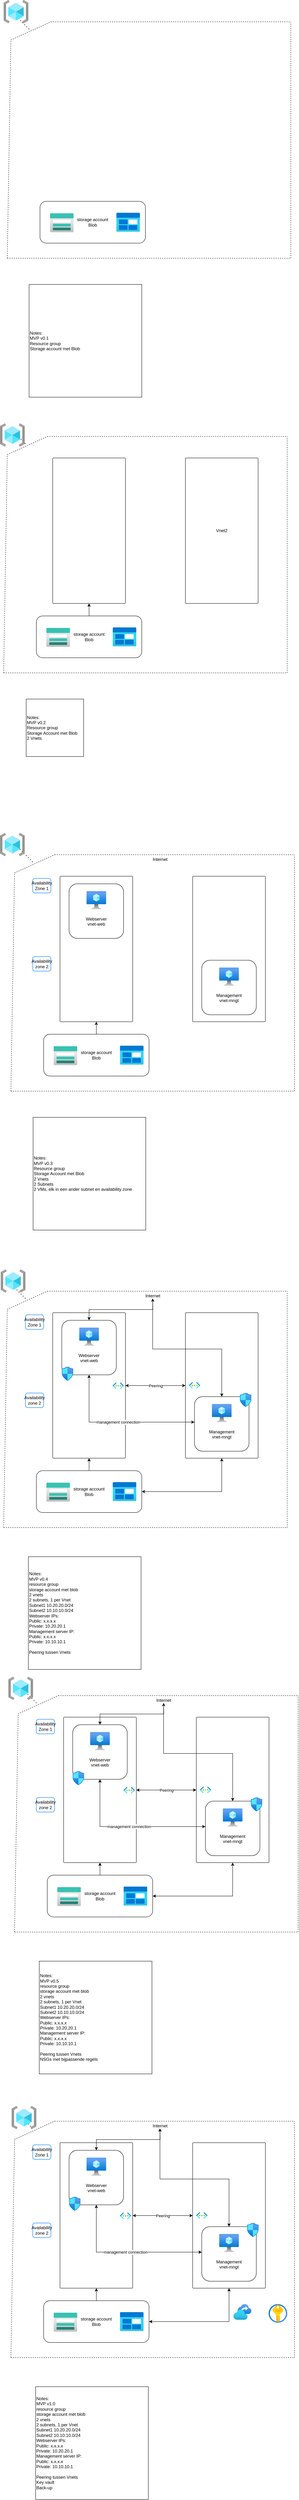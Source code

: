 <mxfile version="21.6.9" type="device">
  <diagram name="Pagina-1" id="UoyJ0l-6ss4mj00balDl">
    <mxGraphModel dx="1562" dy="822" grid="1" gridSize="10" guides="1" tooltips="1" connect="1" arrows="1" fold="1" page="1" pageScale="1" pageWidth="827" pageHeight="1169" math="0" shadow="0">
      <root>
        <mxCell id="0" />
        <mxCell id="1" parent="0" />
        <mxCell id="KK85A-Czj-PDCO1rTAJK-1" value="" style="endArrow=none;dashed=1;html=1;rounded=0;" parent="1" edge="1">
          <mxGeometry width="50" height="50" relative="1" as="geometry">
            <mxPoint x="20" y="710" as="sourcePoint" />
            <mxPoint x="140" y="60" as="targetPoint" />
            <Array as="points">
              <mxPoint x="30" y="110" />
            </Array>
          </mxGeometry>
        </mxCell>
        <mxCell id="KK85A-Czj-PDCO1rTAJK-2" value="" style="endArrow=none;dashed=1;html=1;rounded=0;" parent="1" edge="1">
          <mxGeometry width="50" height="50" relative="1" as="geometry">
            <mxPoint x="20" y="710" as="sourcePoint" />
            <mxPoint x="800" y="60" as="targetPoint" />
            <Array as="points">
              <mxPoint x="800" y="710" />
            </Array>
          </mxGeometry>
        </mxCell>
        <mxCell id="KK85A-Czj-PDCO1rTAJK-3" value="" style="endArrow=none;dashed=1;html=1;rounded=0;" parent="1" edge="1">
          <mxGeometry width="50" height="50" relative="1" as="geometry">
            <mxPoint x="140" y="60" as="sourcePoint" />
            <mxPoint x="800" y="60" as="targetPoint" />
            <Array as="points">
              <mxPoint x="380" y="60" />
            </Array>
          </mxGeometry>
        </mxCell>
        <mxCell id="KK85A-Czj-PDCO1rTAJK-8" value="storage account&lt;br&gt;Blob" style="rounded=1;whiteSpace=wrap;html=1;" parent="1" vertex="1">
          <mxGeometry x="110" y="553.5" width="290" height="115" as="geometry" />
        </mxCell>
        <mxCell id="KK85A-Czj-PDCO1rTAJK-15" value="Notes:&amp;nbsp;&lt;br&gt;MVP v0.1&lt;br&gt;Resource group&lt;br&gt;Storage account met Blob" style="whiteSpace=wrap;html=1;aspect=fixed;align=left;" parent="1" vertex="1">
          <mxGeometry x="80" y="782" width="310" height="310" as="geometry" />
        </mxCell>
        <mxCell id="KK85A-Czj-PDCO1rTAJK-21" value="" style="endArrow=none;dashed=1;html=1;dashPattern=1 3;strokeWidth=2;rounded=0;" parent="1" edge="1">
          <mxGeometry width="50" height="50" relative="1" as="geometry">
            <mxPoint x="80" y="80" as="sourcePoint" />
            <mxPoint x="40" y="40" as="targetPoint" />
          </mxGeometry>
        </mxCell>
        <mxCell id="KK85A-Czj-PDCO1rTAJK-26" value="" style="image;aspect=fixed;html=1;points=[];align=center;fontSize=12;image=img/lib/azure2/storage/Storage_Accounts.svg;" parent="1" vertex="1">
          <mxGeometry x="137.5" y="586.5" width="65" height="52" as="geometry" />
        </mxCell>
        <mxCell id="KK85A-Czj-PDCO1rTAJK-27" value="" style="image;aspect=fixed;html=1;points=[];align=center;fontSize=12;image=img/lib/azure2/general/Blob_Block.svg;" parent="1" vertex="1">
          <mxGeometry x="320" y="585" width="65" height="52" as="geometry" />
        </mxCell>
        <mxCell id="3m5Gk--VPzneLx9NHe0J-91" value="" style="endArrow=none;dashed=1;html=1;rounded=0;" parent="1" edge="1">
          <mxGeometry width="50" height="50" relative="1" as="geometry">
            <mxPoint x="10" y="1850" as="sourcePoint" />
            <mxPoint x="130" y="1200" as="targetPoint" />
            <Array as="points">
              <mxPoint x="20" y="1250" />
            </Array>
          </mxGeometry>
        </mxCell>
        <mxCell id="3m5Gk--VPzneLx9NHe0J-92" value="" style="endArrow=none;dashed=1;html=1;rounded=0;" parent="1" edge="1">
          <mxGeometry width="50" height="50" relative="1" as="geometry">
            <mxPoint x="10" y="1850" as="sourcePoint" />
            <mxPoint x="790" y="1200" as="targetPoint" />
            <Array as="points">
              <mxPoint x="790" y="1850" />
            </Array>
          </mxGeometry>
        </mxCell>
        <mxCell id="3m5Gk--VPzneLx9NHe0J-93" value="" style="endArrow=none;dashed=1;html=1;rounded=0;" parent="1" edge="1">
          <mxGeometry width="50" height="50" relative="1" as="geometry">
            <mxPoint x="130" y="1200" as="sourcePoint" />
            <mxPoint x="790" y="1200" as="targetPoint" />
            <Array as="points">
              <mxPoint x="370" y="1200" />
            </Array>
          </mxGeometry>
        </mxCell>
        <mxCell id="3m5Gk--VPzneLx9NHe0J-94" value="Vnet1" style="rounded=1;whiteSpace=wrap;html=1;fillColor=#FFFFFF;strokeColor=#000000;gradientColor=none;arcSize=1;fontColor=#FFFFFF;" parent="1" vertex="1">
          <mxGeometry x="145" y="1259.11" width="200" height="400" as="geometry" />
        </mxCell>
        <mxCell id="3m5Gk--VPzneLx9NHe0J-96" value="&lt;font color=&quot;#000000&quot;&gt;Vnet2&lt;/font&gt;" style="rounded=1;whiteSpace=wrap;html=1;fillColor=#FFFFFF;arcSize=1;fontColor=#FFFFFF;" parent="1" vertex="1">
          <mxGeometry x="510" y="1259.11" width="200" height="400" as="geometry" />
        </mxCell>
        <mxCell id="3m5Gk--VPzneLx9NHe0J-97" value="" style="edgeStyle=orthogonalEdgeStyle;rounded=0;orthogonalLoop=1;jettySize=auto;html=1;" parent="1" source="3m5Gk--VPzneLx9NHe0J-99" target="3m5Gk--VPzneLx9NHe0J-94" edge="1">
          <mxGeometry relative="1" as="geometry" />
        </mxCell>
        <mxCell id="3m5Gk--VPzneLx9NHe0J-99" value="storage account&lt;br&gt;Blob" style="rounded=1;whiteSpace=wrap;html=1;" parent="1" vertex="1">
          <mxGeometry x="100" y="1693.5" width="290" height="115" as="geometry" />
        </mxCell>
        <mxCell id="3m5Gk--VPzneLx9NHe0J-105" value="Notes:&lt;br&gt;MVP v0.2&lt;br&gt;Resource group&lt;br&gt;Storage Account met Blob&lt;br&gt;2 Vnets" style="whiteSpace=wrap;html=1;aspect=fixed;align=left;" parent="1" vertex="1">
          <mxGeometry x="72" y="1922" width="158" height="158" as="geometry" />
        </mxCell>
        <mxCell id="3m5Gk--VPzneLx9NHe0J-110" value="" style="endArrow=none;dashed=1;html=1;dashPattern=1 3;strokeWidth=2;rounded=0;" parent="1" edge="1">
          <mxGeometry width="50" height="50" relative="1" as="geometry">
            <mxPoint x="70" y="1220" as="sourcePoint" />
            <mxPoint x="30" y="1180" as="targetPoint" />
          </mxGeometry>
        </mxCell>
        <mxCell id="3m5Gk--VPzneLx9NHe0J-114" value="" style="image;aspect=fixed;html=1;points=[];align=center;fontSize=12;image=img/lib/azure2/storage/Storage_Accounts.svg;" parent="1" vertex="1">
          <mxGeometry x="127.5" y="1726.5" width="65" height="52" as="geometry" />
        </mxCell>
        <mxCell id="3m5Gk--VPzneLx9NHe0J-115" value="" style="image;aspect=fixed;html=1;points=[];align=center;fontSize=12;image=img/lib/azure2/general/Blob_Block.svg;" parent="1" vertex="1">
          <mxGeometry x="310" y="1725" width="65" height="52" as="geometry" />
        </mxCell>
        <mxCell id="3m5Gk--VPzneLx9NHe0J-121" value="" style="endArrow=none;dashed=1;html=1;rounded=0;" parent="1" edge="1">
          <mxGeometry width="50" height="50" relative="1" as="geometry">
            <mxPoint x="30" y="3000" as="sourcePoint" />
            <mxPoint x="150" y="2350" as="targetPoint" />
            <Array as="points">
              <mxPoint x="40" y="2400" />
            </Array>
          </mxGeometry>
        </mxCell>
        <mxCell id="3m5Gk--VPzneLx9NHe0J-122" value="" style="endArrow=none;dashed=1;html=1;rounded=0;" parent="1" edge="1">
          <mxGeometry width="50" height="50" relative="1" as="geometry">
            <mxPoint x="30" y="3000" as="sourcePoint" />
            <mxPoint x="810" y="2350" as="targetPoint" />
            <Array as="points">
              <mxPoint x="810" y="3000" />
            </Array>
          </mxGeometry>
        </mxCell>
        <mxCell id="3m5Gk--VPzneLx9NHe0J-123" value="" style="endArrow=none;dashed=1;html=1;rounded=0;" parent="1" edge="1">
          <mxGeometry width="50" height="50" relative="1" as="geometry">
            <mxPoint x="150" y="2350" as="sourcePoint" />
            <mxPoint x="810" y="2350" as="targetPoint" />
            <Array as="points">
              <mxPoint x="390" y="2350" />
            </Array>
          </mxGeometry>
        </mxCell>
        <mxCell id="3m5Gk--VPzneLx9NHe0J-124" value="Vnet1" style="rounded=1;whiteSpace=wrap;html=1;fillColor=#FFFFFF;strokeColor=#000000;gradientColor=none;arcSize=1;fontColor=#FFFFFF;" parent="1" vertex="1">
          <mxGeometry x="165" y="2409.11" width="200" height="400" as="geometry" />
        </mxCell>
        <mxCell id="3m5Gk--VPzneLx9NHe0J-126" value="Vnet2" style="rounded=1;whiteSpace=wrap;html=1;fillColor=#FFFFFF;arcSize=1;fontColor=#FFFFFF;" parent="1" vertex="1">
          <mxGeometry x="530" y="2409.11" width="200" height="400" as="geometry" />
        </mxCell>
        <mxCell id="3m5Gk--VPzneLx9NHe0J-127" value="" style="edgeStyle=orthogonalEdgeStyle;rounded=0;orthogonalLoop=1;jettySize=auto;html=1;" parent="1" source="3m5Gk--VPzneLx9NHe0J-129" target="3m5Gk--VPzneLx9NHe0J-124" edge="1">
          <mxGeometry relative="1" as="geometry" />
        </mxCell>
        <mxCell id="3m5Gk--VPzneLx9NHe0J-129" value="storage account&lt;br&gt;Blob" style="rounded=1;whiteSpace=wrap;html=1;" parent="1" vertex="1">
          <mxGeometry x="120" y="2843.5" width="290" height="115" as="geometry" />
        </mxCell>
        <mxCell id="3m5Gk--VPzneLx9NHe0J-132" value="&lt;br&gt;&lt;br&gt;&lt;br&gt;&lt;br&gt;Webserver&lt;br&gt;vnet-web" style="rounded=1;whiteSpace=wrap;html=1;" parent="1" vertex="1">
          <mxGeometry x="190" y="2430" width="150" height="150" as="geometry" />
        </mxCell>
        <mxCell id="3m5Gk--VPzneLx9NHe0J-134" value="&lt;br&gt;&lt;br&gt;&lt;br&gt;&lt;br&gt;Management&lt;br&gt;vnet-mngt" style="rounded=1;whiteSpace=wrap;html=1;" parent="1" vertex="1">
          <mxGeometry x="555" y="2640" width="150" height="150" as="geometry" />
        </mxCell>
        <mxCell id="3m5Gk--VPzneLx9NHe0J-135" value="Notes:&lt;br style=&quot;border-color: var(--border-color);&quot;&gt;MVP v0.3&lt;br style=&quot;border-color: var(--border-color);&quot;&gt;Resource group&lt;br style=&quot;border-color: var(--border-color);&quot;&gt;Storage Account met Blob&lt;br style=&quot;border-color: var(--border-color);&quot;&gt;2 Vnets&lt;br&gt;2 Subnets&lt;br&gt;2 VMs, elk in een ander subnet en availability zone" style="whiteSpace=wrap;html=1;aspect=fixed;align=left;" parent="1" vertex="1">
          <mxGeometry x="91" y="3072" width="310" height="310" as="geometry" />
        </mxCell>
        <mxCell id="3m5Gk--VPzneLx9NHe0J-136" value="" style="image;aspect=fixed;html=1;points=[];align=center;fontSize=12;image=img/lib/azure2/compute/Virtual_Machine.svg;" parent="1" vertex="1">
          <mxGeometry x="603.05" y="2660" width="53.91" height="50" as="geometry" />
        </mxCell>
        <mxCell id="3m5Gk--VPzneLx9NHe0J-137" value="Availability Zone 1" style="rounded=1;whiteSpace=wrap;html=1;fillColor=none;strokeColor=#66B2FF;strokeWidth=2;collapsible=1;" parent="1" vertex="1" collapsed="1">
          <mxGeometry x="90" y="2415" width="50" height="40" as="geometry">
            <mxRectangle x="80" y="125" width="700" height="180" as="alternateBounds" />
          </mxGeometry>
        </mxCell>
        <mxCell id="3m5Gk--VPzneLx9NHe0J-138" value="Availability zone 2" style="rounded=1;whiteSpace=wrap;html=1;fillColor=none;strokeColor=#66B2FF;strokeWidth=2;backgroundOutline=0;collapsible=1;" parent="1" vertex="1" collapsed="1">
          <mxGeometry x="90" y="2630" width="50" height="40" as="geometry">
            <mxRectangle x="80" y="340" width="700" height="170" as="alternateBounds" />
          </mxGeometry>
        </mxCell>
        <mxCell id="3m5Gk--VPzneLx9NHe0J-139" value="" style="image;aspect=fixed;html=1;points=[];align=center;fontSize=12;image=img/lib/azure2/compute/Virtual_Machine.svg;" parent="1" vertex="1">
          <mxGeometry x="238.05" y="2450" width="53.91" height="50" as="geometry" />
        </mxCell>
        <mxCell id="3m5Gk--VPzneLx9NHe0J-140" value="" style="endArrow=none;dashed=1;html=1;dashPattern=1 3;strokeWidth=2;rounded=0;" parent="1" edge="1">
          <mxGeometry width="50" height="50" relative="1" as="geometry">
            <mxPoint x="90" y="2370" as="sourcePoint" />
            <mxPoint x="50" y="2330" as="targetPoint" />
          </mxGeometry>
        </mxCell>
        <mxCell id="3m5Gk--VPzneLx9NHe0J-144" value="" style="image;aspect=fixed;html=1;points=[];align=center;fontSize=12;image=img/lib/azure2/storage/Storage_Accounts.svg;" parent="1" vertex="1">
          <mxGeometry x="147.5" y="2876.5" width="65" height="52" as="geometry" />
        </mxCell>
        <mxCell id="3m5Gk--VPzneLx9NHe0J-145" value="" style="image;aspect=fixed;html=1;points=[];align=center;fontSize=12;image=img/lib/azure2/general/Blob_Block.svg;" parent="1" vertex="1">
          <mxGeometry x="330" y="2875" width="65" height="52" as="geometry" />
        </mxCell>
        <mxCell id="3m5Gk--VPzneLx9NHe0J-150" value="Internet" style="text;html=1;align=center;verticalAlign=middle;resizable=0;points=[];autosize=1;strokeColor=none;fillColor=none;" parent="1" vertex="1">
          <mxGeometry x="410" y="2348" width="60" height="30" as="geometry" />
        </mxCell>
        <mxCell id="3m5Gk--VPzneLx9NHe0J-151" value="" style="image;aspect=fixed;html=1;points=[];align=center;fontSize=12;image=img/lib/azure2/general/Resource_Groups.svg;" parent="1" vertex="1">
          <mxGeometry x="10" width="68" height="64" as="geometry" />
        </mxCell>
        <mxCell id="3m5Gk--VPzneLx9NHe0J-152" value="" style="image;aspect=fixed;html=1;points=[];align=center;fontSize=12;image=img/lib/azure2/general/Resource_Groups.svg;" parent="1" vertex="1">
          <mxGeometry y="1164" width="68" height="64" as="geometry" />
        </mxCell>
        <mxCell id="3m5Gk--VPzneLx9NHe0J-153" value="" style="image;aspect=fixed;html=1;points=[];align=center;fontSize=12;image=img/lib/azure2/general/Resource_Groups.svg;" parent="1" vertex="1">
          <mxGeometry y="2290" width="68" height="64" as="geometry" />
        </mxCell>
        <mxCell id="3m5Gk--VPzneLx9NHe0J-154" value="" style="endArrow=none;dashed=1;html=1;rounded=0;" parent="1" edge="1">
          <mxGeometry width="50" height="50" relative="1" as="geometry">
            <mxPoint x="10" y="4200" as="sourcePoint" />
            <mxPoint x="130" y="3550" as="targetPoint" />
            <Array as="points">
              <mxPoint x="20" y="3600" />
            </Array>
          </mxGeometry>
        </mxCell>
        <mxCell id="3m5Gk--VPzneLx9NHe0J-155" value="" style="endArrow=none;dashed=1;html=1;rounded=0;" parent="1" edge="1">
          <mxGeometry width="50" height="50" relative="1" as="geometry">
            <mxPoint x="10" y="4200" as="sourcePoint" />
            <mxPoint x="790" y="3550" as="targetPoint" />
            <Array as="points">
              <mxPoint x="790" y="4200" />
            </Array>
          </mxGeometry>
        </mxCell>
        <mxCell id="3m5Gk--VPzneLx9NHe0J-156" value="" style="endArrow=none;dashed=1;html=1;rounded=0;" parent="1" edge="1">
          <mxGeometry width="50" height="50" relative="1" as="geometry">
            <mxPoint x="130" y="3550" as="sourcePoint" />
            <mxPoint x="790" y="3550" as="targetPoint" />
            <Array as="points">
              <mxPoint x="370" y="3550" />
            </Array>
          </mxGeometry>
        </mxCell>
        <mxCell id="3m5Gk--VPzneLx9NHe0J-157" value="Vnet1" style="rounded=1;whiteSpace=wrap;html=1;fillColor=#FFFFFF;strokeColor=#000000;gradientColor=none;arcSize=1;fontColor=#FFFFFF;" parent="1" vertex="1">
          <mxGeometry x="145" y="3609.11" width="200" height="400" as="geometry" />
        </mxCell>
        <mxCell id="3m5Gk--VPzneLx9NHe0J-158" value="Peering" style="edgeStyle=orthogonalEdgeStyle;rounded=0;orthogonalLoop=1;jettySize=auto;html=1;exitX=0;exitY=0.5;exitDx=0;exitDy=0;entryX=1;entryY=0.5;entryDx=0;entryDy=0;endArrow=classic;endFill=1;startArrow=classic;startFill=1;strokeColor=#000000;" parent="1" edge="1">
          <mxGeometry relative="1" as="geometry">
            <mxPoint x="510" y="3809.51" as="sourcePoint" />
            <mxPoint x="345" y="3809.51" as="targetPoint" />
            <Array as="points">
              <mxPoint x="402.25" y="3809.51" />
              <mxPoint x="402.25" y="3809.51" />
            </Array>
          </mxGeometry>
        </mxCell>
        <mxCell id="3m5Gk--VPzneLx9NHe0J-159" value="Vnet2" style="rounded=1;whiteSpace=wrap;html=1;fillColor=#FFFFFF;arcSize=1;fontColor=#FFFFFF;" parent="1" vertex="1">
          <mxGeometry x="510" y="3609.11" width="200" height="400" as="geometry" />
        </mxCell>
        <mxCell id="3m5Gk--VPzneLx9NHe0J-160" value="" style="edgeStyle=orthogonalEdgeStyle;rounded=0;orthogonalLoop=1;jettySize=auto;html=1;" parent="1" source="3m5Gk--VPzneLx9NHe0J-162" target="3m5Gk--VPzneLx9NHe0J-157" edge="1">
          <mxGeometry relative="1" as="geometry" />
        </mxCell>
        <mxCell id="3m5Gk--VPzneLx9NHe0J-161" style="edgeStyle=orthogonalEdgeStyle;rounded=0;orthogonalLoop=1;jettySize=auto;html=1;entryX=0.5;entryY=1;entryDx=0;entryDy=0;startArrow=classic;startFill=1;" parent="1" source="3m5Gk--VPzneLx9NHe0J-162" target="3m5Gk--VPzneLx9NHe0J-159" edge="1">
          <mxGeometry relative="1" as="geometry" />
        </mxCell>
        <mxCell id="3m5Gk--VPzneLx9NHe0J-162" value="storage account&lt;br&gt;Blob" style="rounded=1;whiteSpace=wrap;html=1;" parent="1" vertex="1">
          <mxGeometry x="100" y="4043.5" width="290" height="115" as="geometry" />
        </mxCell>
        <mxCell id="3m5Gk--VPzneLx9NHe0J-163" value="management connection" style="edgeStyle=orthogonalEdgeStyle;rounded=0;orthogonalLoop=1;jettySize=auto;html=1;startArrow=classic;startFill=1;" parent="1" source="3m5Gk--VPzneLx9NHe0J-165" target="3m5Gk--VPzneLx9NHe0J-167" edge="1">
          <mxGeometry relative="1" as="geometry">
            <Array as="points">
              <mxPoint x="245" y="3910" />
            </Array>
          </mxGeometry>
        </mxCell>
        <mxCell id="3m5Gk--VPzneLx9NHe0J-164" value="" style="edgeStyle=orthogonalEdgeStyle;rounded=0;orthogonalLoop=1;jettySize=auto;html=1;exitX=0.5;exitY=0;exitDx=0;exitDy=0;startArrow=classic;startFill=1;" parent="1" source="3m5Gk--VPzneLx9NHe0J-165" edge="1">
          <mxGeometry relative="1" as="geometry">
            <mxPoint x="420" y="3570" as="targetPoint" />
          </mxGeometry>
        </mxCell>
        <mxCell id="3m5Gk--VPzneLx9NHe0J-165" value="&lt;br&gt;&lt;br&gt;&lt;br&gt;&lt;br&gt;Webserver&lt;br&gt;vnet-web" style="rounded=1;whiteSpace=wrap;html=1;" parent="1" vertex="1">
          <mxGeometry x="170" y="3630" width="150" height="150" as="geometry" />
        </mxCell>
        <mxCell id="3m5Gk--VPzneLx9NHe0J-166" style="edgeStyle=orthogonalEdgeStyle;rounded=0;orthogonalLoop=1;jettySize=auto;html=1;exitX=0.5;exitY=0;exitDx=0;exitDy=0;startArrow=classic;startFill=1;endArrow=none;endFill=0;" parent="1" source="3m5Gk--VPzneLx9NHe0J-167" target="3m5Gk--VPzneLx9NHe0J-183" edge="1">
          <mxGeometry relative="1" as="geometry" />
        </mxCell>
        <mxCell id="3m5Gk--VPzneLx9NHe0J-167" value="&lt;br&gt;&lt;br&gt;&lt;br&gt;&lt;br&gt;Management&lt;br&gt;vnet-mngt" style="rounded=1;whiteSpace=wrap;html=1;" parent="1" vertex="1">
          <mxGeometry x="535" y="3840" width="150" height="150" as="geometry" />
        </mxCell>
        <mxCell id="3m5Gk--VPzneLx9NHe0J-168" value="Notes:&lt;br&gt;MVP v0.4&lt;br&gt;resource group&lt;br&gt;storage account met blob&lt;br&gt;2 vnets&lt;br&gt;2 subnets, 1 per Vnet&lt;br&gt;Subnet1 10.20.20.0/24&amp;nbsp;&lt;br&gt;Subnet2 10.10.10.0/24&amp;nbsp;&lt;br&gt;Webserver IPs:&lt;br&gt;Public: x.x.x.x&amp;nbsp;&lt;br&gt;Private: 10.20.20.1&lt;br&gt;Management server IP:&lt;br&gt;Public: x.x.x.x&lt;br&gt;Private: 10.10.10.1&lt;br&gt;&lt;br&gt;Peering tussen Vnets" style="whiteSpace=wrap;html=1;aspect=fixed;align=left;" parent="1" vertex="1">
          <mxGeometry x="78" y="4280" width="310" height="310" as="geometry" />
        </mxCell>
        <mxCell id="3m5Gk--VPzneLx9NHe0J-169" value="" style="image;aspect=fixed;html=1;points=[];align=center;fontSize=12;image=img/lib/azure2/compute/Virtual_Machine.svg;" parent="1" vertex="1">
          <mxGeometry x="583.05" y="3860" width="53.91" height="50" as="geometry" />
        </mxCell>
        <mxCell id="3m5Gk--VPzneLx9NHe0J-170" value="Availability Zone 1" style="rounded=1;whiteSpace=wrap;html=1;fillColor=none;strokeColor=#66B2FF;strokeWidth=2;collapsible=1;" parent="1" vertex="1" collapsed="1">
          <mxGeometry x="70" y="3615" width="50" height="40" as="geometry">
            <mxRectangle x="80" y="125" width="700" height="180" as="alternateBounds" />
          </mxGeometry>
        </mxCell>
        <mxCell id="3m5Gk--VPzneLx9NHe0J-171" value="Availability zone 2" style="rounded=1;whiteSpace=wrap;html=1;fillColor=none;strokeColor=#66B2FF;strokeWidth=2;backgroundOutline=0;collapsible=1;" parent="1" vertex="1" collapsed="1">
          <mxGeometry x="70" y="3830" width="50" height="40" as="geometry">
            <mxRectangle x="80" y="340" width="700" height="170" as="alternateBounds" />
          </mxGeometry>
        </mxCell>
        <mxCell id="3m5Gk--VPzneLx9NHe0J-172" value="" style="image;aspect=fixed;html=1;points=[];align=center;fontSize=12;image=img/lib/azure2/compute/Virtual_Machine.svg;" parent="1" vertex="1">
          <mxGeometry x="218.05" y="3650" width="53.91" height="50" as="geometry" />
        </mxCell>
        <mxCell id="3m5Gk--VPzneLx9NHe0J-173" value="" style="endArrow=none;dashed=1;html=1;dashPattern=1 3;strokeWidth=2;rounded=0;" parent="1" edge="1">
          <mxGeometry width="50" height="50" relative="1" as="geometry">
            <mxPoint x="70" y="3570" as="sourcePoint" />
            <mxPoint x="30" y="3530" as="targetPoint" />
          </mxGeometry>
        </mxCell>
        <mxCell id="3m5Gk--VPzneLx9NHe0J-175" value="" style="image;aspect=fixed;html=1;points=[];align=center;fontSize=12;image=img/lib/azure2/networking/Virtual_Networks.svg;" parent="1" vertex="1">
          <mxGeometry x="310" y="3800.9" width="30.5" height="18.21" as="geometry" />
        </mxCell>
        <mxCell id="3m5Gk--VPzneLx9NHe0J-176" value="" style="image;aspect=fixed;html=1;points=[];align=center;fontSize=12;image=img/lib/azure2/networking/Virtual_Networks.svg;" parent="1" vertex="1">
          <mxGeometry x="520" y="3800.01" width="30.5" height="18.21" as="geometry" />
        </mxCell>
        <mxCell id="3m5Gk--VPzneLx9NHe0J-177" value="" style="image;aspect=fixed;html=1;points=[];align=center;fontSize=12;image=img/lib/azure2/storage/Storage_Accounts.svg;" parent="1" vertex="1">
          <mxGeometry x="127.5" y="4076.5" width="65" height="52" as="geometry" />
        </mxCell>
        <mxCell id="3m5Gk--VPzneLx9NHe0J-178" value="" style="image;aspect=fixed;html=1;points=[];align=center;fontSize=12;image=img/lib/azure2/general/Blob_Block.svg;" parent="1" vertex="1">
          <mxGeometry x="310" y="4075" width="65" height="52" as="geometry" />
        </mxCell>
        <mxCell id="3m5Gk--VPzneLx9NHe0J-180" value="" style="image;aspect=fixed;html=1;points=[];align=center;fontSize=12;image=img/lib/azure2/networking/Network_Security_Groups.svg;" parent="1" vertex="1">
          <mxGeometry x="170" y="3758" width="31.29" height="38" as="geometry" />
        </mxCell>
        <mxCell id="3m5Gk--VPzneLx9NHe0J-181" value="" style="image;aspect=fixed;html=1;points=[];align=center;fontSize=12;image=img/lib/azure2/networking/Network_Security_Groups.svg;" parent="1" vertex="1">
          <mxGeometry x="660" y="3830" width="31.29" height="38" as="geometry" />
        </mxCell>
        <mxCell id="3m5Gk--VPzneLx9NHe0J-183" value="Internet" style="text;html=1;align=center;verticalAlign=middle;resizable=0;points=[];autosize=1;strokeColor=none;fillColor=none;" parent="1" vertex="1">
          <mxGeometry x="390" y="3548" width="60" height="30" as="geometry" />
        </mxCell>
        <mxCell id="3m5Gk--VPzneLx9NHe0J-184" value="" style="image;aspect=fixed;html=1;points=[];align=center;fontSize=12;image=img/lib/azure2/general/Resource_Groups.svg;" parent="1" vertex="1">
          <mxGeometry x="2" y="3490" width="68" height="64" as="geometry" />
        </mxCell>
        <mxCell id="3m5Gk--VPzneLx9NHe0J-269" value="" style="endArrow=none;dashed=1;html=1;rounded=0;" parent="1" edge="1">
          <mxGeometry width="50" height="50" relative="1" as="geometry">
            <mxPoint x="40" y="5312" as="sourcePoint" />
            <mxPoint x="160" y="4662" as="targetPoint" />
            <Array as="points">
              <mxPoint x="50" y="4712" />
            </Array>
          </mxGeometry>
        </mxCell>
        <mxCell id="3m5Gk--VPzneLx9NHe0J-270" value="" style="endArrow=none;dashed=1;html=1;rounded=0;" parent="1" edge="1">
          <mxGeometry width="50" height="50" relative="1" as="geometry">
            <mxPoint x="40" y="5312" as="sourcePoint" />
            <mxPoint x="820" y="4662" as="targetPoint" />
            <Array as="points">
              <mxPoint x="820" y="5312" />
            </Array>
          </mxGeometry>
        </mxCell>
        <mxCell id="3m5Gk--VPzneLx9NHe0J-271" value="" style="endArrow=none;dashed=1;html=1;rounded=0;" parent="1" edge="1">
          <mxGeometry width="50" height="50" relative="1" as="geometry">
            <mxPoint x="160" y="4662" as="sourcePoint" />
            <mxPoint x="820" y="4662" as="targetPoint" />
            <Array as="points">
              <mxPoint x="400" y="4662" />
            </Array>
          </mxGeometry>
        </mxCell>
        <mxCell id="3m5Gk--VPzneLx9NHe0J-272" value="Vnet1" style="rounded=1;whiteSpace=wrap;html=1;fillColor=#FFFFFF;strokeColor=#000000;gradientColor=none;arcSize=1;fontColor=#FFFFFF;" parent="1" vertex="1">
          <mxGeometry x="175" y="4721.11" width="200" height="400" as="geometry" />
        </mxCell>
        <mxCell id="3m5Gk--VPzneLx9NHe0J-273" value="Peering" style="edgeStyle=orthogonalEdgeStyle;rounded=0;orthogonalLoop=1;jettySize=auto;html=1;exitX=0;exitY=0.5;exitDx=0;exitDy=0;entryX=1;entryY=0.5;entryDx=0;entryDy=0;endArrow=classic;endFill=1;startArrow=classic;startFill=1;strokeColor=#000000;" parent="1" edge="1">
          <mxGeometry relative="1" as="geometry">
            <mxPoint x="540" y="4921.51" as="sourcePoint" />
            <mxPoint x="375" y="4921.51" as="targetPoint" />
            <Array as="points">
              <mxPoint x="432.25" y="4921.51" />
              <mxPoint x="432.25" y="4921.51" />
            </Array>
          </mxGeometry>
        </mxCell>
        <mxCell id="3m5Gk--VPzneLx9NHe0J-274" value="Vnet2" style="rounded=1;whiteSpace=wrap;html=1;fillColor=#FFFFFF;arcSize=1;fontColor=#FFFFFF;" parent="1" vertex="1">
          <mxGeometry x="540" y="4721.11" width="200" height="400" as="geometry" />
        </mxCell>
        <mxCell id="3m5Gk--VPzneLx9NHe0J-275" value="" style="edgeStyle=orthogonalEdgeStyle;rounded=0;orthogonalLoop=1;jettySize=auto;html=1;" parent="1" source="3m5Gk--VPzneLx9NHe0J-277" target="3m5Gk--VPzneLx9NHe0J-272" edge="1">
          <mxGeometry relative="1" as="geometry" />
        </mxCell>
        <mxCell id="3m5Gk--VPzneLx9NHe0J-276" style="edgeStyle=orthogonalEdgeStyle;rounded=0;orthogonalLoop=1;jettySize=auto;html=1;entryX=0.5;entryY=1;entryDx=0;entryDy=0;startArrow=classic;startFill=1;" parent="1" source="3m5Gk--VPzneLx9NHe0J-277" target="3m5Gk--VPzneLx9NHe0J-274" edge="1">
          <mxGeometry relative="1" as="geometry" />
        </mxCell>
        <mxCell id="3m5Gk--VPzneLx9NHe0J-277" value="storage account&lt;br&gt;Blob" style="rounded=1;whiteSpace=wrap;html=1;" parent="1" vertex="1">
          <mxGeometry x="130" y="5155.5" width="290" height="115" as="geometry" />
        </mxCell>
        <mxCell id="3m5Gk--VPzneLx9NHe0J-278" value="management connection" style="edgeStyle=orthogonalEdgeStyle;rounded=0;orthogonalLoop=1;jettySize=auto;html=1;startArrow=classic;startFill=1;" parent="1" source="3m5Gk--VPzneLx9NHe0J-280" target="3m5Gk--VPzneLx9NHe0J-282" edge="1">
          <mxGeometry relative="1" as="geometry">
            <Array as="points">
              <mxPoint x="275" y="5022" />
            </Array>
          </mxGeometry>
        </mxCell>
        <mxCell id="3m5Gk--VPzneLx9NHe0J-279" value="" style="edgeStyle=orthogonalEdgeStyle;rounded=0;orthogonalLoop=1;jettySize=auto;html=1;exitX=0.5;exitY=0;exitDx=0;exitDy=0;startArrow=classic;startFill=1;" parent="1" source="3m5Gk--VPzneLx9NHe0J-280" edge="1">
          <mxGeometry relative="1" as="geometry">
            <mxPoint x="450" y="4682" as="targetPoint" />
          </mxGeometry>
        </mxCell>
        <mxCell id="3m5Gk--VPzneLx9NHe0J-280" value="&lt;br&gt;&lt;br&gt;&lt;br&gt;&lt;br&gt;Webserver&lt;br&gt;vnet-web" style="rounded=1;whiteSpace=wrap;html=1;" parent="1" vertex="1">
          <mxGeometry x="200" y="4742" width="150" height="150" as="geometry" />
        </mxCell>
        <mxCell id="3m5Gk--VPzneLx9NHe0J-281" style="edgeStyle=orthogonalEdgeStyle;rounded=0;orthogonalLoop=1;jettySize=auto;html=1;exitX=0.5;exitY=0;exitDx=0;exitDy=0;startArrow=classic;startFill=1;endArrow=none;endFill=0;" parent="1" source="3m5Gk--VPzneLx9NHe0J-282" target="3m5Gk--VPzneLx9NHe0J-297" edge="1">
          <mxGeometry relative="1" as="geometry" />
        </mxCell>
        <mxCell id="3m5Gk--VPzneLx9NHe0J-282" value="&lt;br&gt;&lt;br&gt;&lt;br&gt;&lt;br&gt;Management&lt;br&gt;vnet-mngt" style="rounded=1;whiteSpace=wrap;html=1;" parent="1" vertex="1">
          <mxGeometry x="565" y="4952" width="150" height="150" as="geometry" />
        </mxCell>
        <mxCell id="3m5Gk--VPzneLx9NHe0J-283" value="Notes:&lt;br&gt;MVP v0.5&lt;br&gt;resource group&lt;br&gt;storage account met blob&lt;br&gt;2 vnets&lt;br&gt;2 subnets, 1 per Vnet&lt;br&gt;Subnet1 10.20.20.0/24&amp;nbsp;&lt;br&gt;Subnet2 10.10.10.0/24&amp;nbsp;&lt;br&gt;Webserver IPs:&lt;br&gt;Public: x.x.x.x&amp;nbsp;&lt;br&gt;Private: 10.20.20.1&lt;br&gt;Management server IP:&lt;br&gt;Public: x.x.x.x&lt;br&gt;Private: 10.10.10.1&lt;br&gt;&lt;br&gt;Peering tussen Vnets&lt;br&gt;NSGs met bijpassende regels" style="whiteSpace=wrap;html=1;aspect=fixed;align=left;" parent="1" vertex="1">
          <mxGeometry x="108" y="5392" width="310" height="310" as="geometry" />
        </mxCell>
        <mxCell id="3m5Gk--VPzneLx9NHe0J-284" value="" style="image;aspect=fixed;html=1;points=[];align=center;fontSize=12;image=img/lib/azure2/compute/Virtual_Machine.svg;" parent="1" vertex="1">
          <mxGeometry x="613.05" y="4972" width="53.91" height="50" as="geometry" />
        </mxCell>
        <mxCell id="3m5Gk--VPzneLx9NHe0J-285" value="Availability Zone 1" style="rounded=1;whiteSpace=wrap;html=1;fillColor=none;strokeColor=#66B2FF;strokeWidth=2;collapsible=1;" parent="1" vertex="1" collapsed="1">
          <mxGeometry x="100" y="4727" width="50" height="40" as="geometry">
            <mxRectangle x="80" y="125" width="700" height="180" as="alternateBounds" />
          </mxGeometry>
        </mxCell>
        <mxCell id="3m5Gk--VPzneLx9NHe0J-286" value="Availability zone 2" style="rounded=1;whiteSpace=wrap;html=1;fillColor=none;strokeColor=#66B2FF;strokeWidth=2;backgroundOutline=0;collapsible=1;" parent="1" vertex="1" collapsed="1">
          <mxGeometry x="100" y="4942" width="50" height="40" as="geometry">
            <mxRectangle x="80" y="340" width="700" height="170" as="alternateBounds" />
          </mxGeometry>
        </mxCell>
        <mxCell id="3m5Gk--VPzneLx9NHe0J-287" value="" style="image;aspect=fixed;html=1;points=[];align=center;fontSize=12;image=img/lib/azure2/compute/Virtual_Machine.svg;" parent="1" vertex="1">
          <mxGeometry x="248.05" y="4762" width="53.91" height="50" as="geometry" />
        </mxCell>
        <mxCell id="3m5Gk--VPzneLx9NHe0J-288" value="" style="endArrow=none;dashed=1;html=1;dashPattern=1 3;strokeWidth=2;rounded=0;" parent="1" edge="1">
          <mxGeometry width="50" height="50" relative="1" as="geometry">
            <mxPoint x="100" y="4682" as="sourcePoint" />
            <mxPoint x="60" y="4642" as="targetPoint" />
          </mxGeometry>
        </mxCell>
        <mxCell id="3m5Gk--VPzneLx9NHe0J-289" value="" style="image;aspect=fixed;html=1;points=[];align=center;fontSize=12;image=img/lib/azure2/networking/Virtual_Networks.svg;" parent="1" vertex="1">
          <mxGeometry x="340" y="4912.9" width="30.5" height="18.21" as="geometry" />
        </mxCell>
        <mxCell id="3m5Gk--VPzneLx9NHe0J-290" value="" style="image;aspect=fixed;html=1;points=[];align=center;fontSize=12;image=img/lib/azure2/networking/Virtual_Networks.svg;" parent="1" vertex="1">
          <mxGeometry x="550" y="4912.01" width="30.5" height="18.21" as="geometry" />
        </mxCell>
        <mxCell id="3m5Gk--VPzneLx9NHe0J-291" value="" style="image;aspect=fixed;html=1;points=[];align=center;fontSize=12;image=img/lib/azure2/storage/Storage_Accounts.svg;" parent="1" vertex="1">
          <mxGeometry x="157.5" y="5188.5" width="65" height="52" as="geometry" />
        </mxCell>
        <mxCell id="3m5Gk--VPzneLx9NHe0J-292" value="" style="image;aspect=fixed;html=1;points=[];align=center;fontSize=12;image=img/lib/azure2/general/Blob_Block.svg;" parent="1" vertex="1">
          <mxGeometry x="340" y="5187" width="65" height="52" as="geometry" />
        </mxCell>
        <mxCell id="3m5Gk--VPzneLx9NHe0J-294" value="" style="image;aspect=fixed;html=1;points=[];align=center;fontSize=12;image=img/lib/azure2/networking/Network_Security_Groups.svg;" parent="1" vertex="1">
          <mxGeometry x="200" y="4870" width="31.29" height="38" as="geometry" />
        </mxCell>
        <mxCell id="3m5Gk--VPzneLx9NHe0J-295" value="" style="image;aspect=fixed;html=1;points=[];align=center;fontSize=12;image=img/lib/azure2/networking/Network_Security_Groups.svg;" parent="1" vertex="1">
          <mxGeometry x="690" y="4942" width="31.29" height="38" as="geometry" />
        </mxCell>
        <mxCell id="3m5Gk--VPzneLx9NHe0J-297" value="Internet" style="text;html=1;align=center;verticalAlign=middle;resizable=0;points=[];autosize=1;strokeColor=none;fillColor=none;" parent="1" vertex="1">
          <mxGeometry x="420" y="4660" width="60" height="30" as="geometry" />
        </mxCell>
        <mxCell id="3m5Gk--VPzneLx9NHe0J-298" value="" style="image;aspect=fixed;html=1;points=[];align=center;fontSize=12;image=img/lib/azure2/general/Resource_Groups.svg;" parent="1" vertex="1">
          <mxGeometry x="23" y="4610" width="68" height="64" as="geometry" />
        </mxCell>
        <mxCell id="3m5Gk--VPzneLx9NHe0J-299" value="" style="endArrow=none;dashed=1;html=1;rounded=0;" parent="1" edge="1">
          <mxGeometry width="50" height="50" relative="1" as="geometry">
            <mxPoint x="30" y="6482" as="sourcePoint" />
            <mxPoint x="150" y="5832" as="targetPoint" />
            <Array as="points">
              <mxPoint x="40" y="5882" />
            </Array>
          </mxGeometry>
        </mxCell>
        <mxCell id="3m5Gk--VPzneLx9NHe0J-300" value="" style="endArrow=none;dashed=1;html=1;rounded=0;" parent="1" edge="1">
          <mxGeometry width="50" height="50" relative="1" as="geometry">
            <mxPoint x="30" y="6482" as="sourcePoint" />
            <mxPoint x="810" y="5832" as="targetPoint" />
            <Array as="points">
              <mxPoint x="810" y="6482" />
            </Array>
          </mxGeometry>
        </mxCell>
        <mxCell id="3m5Gk--VPzneLx9NHe0J-301" value="" style="endArrow=none;dashed=1;html=1;rounded=0;" parent="1" edge="1">
          <mxGeometry width="50" height="50" relative="1" as="geometry">
            <mxPoint x="150" y="5832" as="sourcePoint" />
            <mxPoint x="810" y="5832" as="targetPoint" />
            <Array as="points">
              <mxPoint x="390" y="5832" />
            </Array>
          </mxGeometry>
        </mxCell>
        <mxCell id="3m5Gk--VPzneLx9NHe0J-302" value="Vnet1" style="rounded=1;whiteSpace=wrap;html=1;fillColor=#FFFFFF;strokeColor=#000000;gradientColor=none;arcSize=1;fontColor=#FFFFFF;" parent="1" vertex="1">
          <mxGeometry x="165" y="5891.11" width="200" height="400" as="geometry" />
        </mxCell>
        <mxCell id="3m5Gk--VPzneLx9NHe0J-303" value="Peering" style="edgeStyle=orthogonalEdgeStyle;rounded=0;orthogonalLoop=1;jettySize=auto;html=1;exitX=0;exitY=0.5;exitDx=0;exitDy=0;entryX=1;entryY=0.5;entryDx=0;entryDy=0;endArrow=classic;endFill=1;startArrow=classic;startFill=1;strokeColor=#000000;" parent="1" edge="1">
          <mxGeometry relative="1" as="geometry">
            <mxPoint x="530" y="6091.51" as="sourcePoint" />
            <mxPoint x="365" y="6091.51" as="targetPoint" />
            <Array as="points">
              <mxPoint x="422.25" y="6091.51" />
              <mxPoint x="422.25" y="6091.51" />
            </Array>
          </mxGeometry>
        </mxCell>
        <mxCell id="3m5Gk--VPzneLx9NHe0J-304" value="Vnet2" style="rounded=1;whiteSpace=wrap;html=1;fillColor=#FFFFFF;arcSize=1;fontColor=#FFFFFF;" parent="1" vertex="1">
          <mxGeometry x="530" y="5891.11" width="200" height="400" as="geometry" />
        </mxCell>
        <mxCell id="3m5Gk--VPzneLx9NHe0J-305" value="" style="edgeStyle=orthogonalEdgeStyle;rounded=0;orthogonalLoop=1;jettySize=auto;html=1;" parent="1" source="3m5Gk--VPzneLx9NHe0J-307" target="3m5Gk--VPzneLx9NHe0J-302" edge="1">
          <mxGeometry relative="1" as="geometry" />
        </mxCell>
        <mxCell id="3m5Gk--VPzneLx9NHe0J-306" style="edgeStyle=orthogonalEdgeStyle;rounded=0;orthogonalLoop=1;jettySize=auto;html=1;entryX=0.5;entryY=1;entryDx=0;entryDy=0;startArrow=classic;startFill=1;" parent="1" source="3m5Gk--VPzneLx9NHe0J-307" target="3m5Gk--VPzneLx9NHe0J-304" edge="1">
          <mxGeometry relative="1" as="geometry" />
        </mxCell>
        <mxCell id="3m5Gk--VPzneLx9NHe0J-307" value="storage account&lt;br&gt;Blob" style="rounded=1;whiteSpace=wrap;html=1;" parent="1" vertex="1">
          <mxGeometry x="120" y="6325.5" width="290" height="115" as="geometry" />
        </mxCell>
        <mxCell id="3m5Gk--VPzneLx9NHe0J-308" value="management connection" style="edgeStyle=orthogonalEdgeStyle;rounded=0;orthogonalLoop=1;jettySize=auto;html=1;startArrow=classic;startFill=1;" parent="1" source="3m5Gk--VPzneLx9NHe0J-310" target="3m5Gk--VPzneLx9NHe0J-312" edge="1">
          <mxGeometry relative="1" as="geometry">
            <Array as="points">
              <mxPoint x="265" y="6192" />
            </Array>
          </mxGeometry>
        </mxCell>
        <mxCell id="3m5Gk--VPzneLx9NHe0J-309" value="" style="edgeStyle=orthogonalEdgeStyle;rounded=0;orthogonalLoop=1;jettySize=auto;html=1;exitX=0.5;exitY=0;exitDx=0;exitDy=0;startArrow=classic;startFill=1;" parent="1" source="3m5Gk--VPzneLx9NHe0J-310" edge="1">
          <mxGeometry relative="1" as="geometry">
            <mxPoint x="440" y="5852" as="targetPoint" />
          </mxGeometry>
        </mxCell>
        <mxCell id="3m5Gk--VPzneLx9NHe0J-310" value="&lt;br&gt;&lt;br&gt;&lt;br&gt;&lt;br&gt;Webserver&lt;br&gt;vnet-web" style="rounded=1;whiteSpace=wrap;html=1;" parent="1" vertex="1">
          <mxGeometry x="190" y="5912" width="150" height="150" as="geometry" />
        </mxCell>
        <mxCell id="3m5Gk--VPzneLx9NHe0J-311" style="edgeStyle=orthogonalEdgeStyle;rounded=0;orthogonalLoop=1;jettySize=auto;html=1;exitX=0.5;exitY=0;exitDx=0;exitDy=0;startArrow=classic;startFill=1;endArrow=none;endFill=0;" parent="1" source="3m5Gk--VPzneLx9NHe0J-312" target="3m5Gk--VPzneLx9NHe0J-327" edge="1">
          <mxGeometry relative="1" as="geometry" />
        </mxCell>
        <mxCell id="3m5Gk--VPzneLx9NHe0J-312" value="&lt;br&gt;&lt;br&gt;&lt;br&gt;&lt;br&gt;Management&lt;br&gt;vnet-mngt" style="rounded=1;whiteSpace=wrap;html=1;" parent="1" vertex="1">
          <mxGeometry x="555" y="6122" width="150" height="150" as="geometry" />
        </mxCell>
        <mxCell id="3m5Gk--VPzneLx9NHe0J-313" value="Notes:&lt;br&gt;MVP v1.0&lt;br&gt;resource group&lt;br&gt;storage account met blob&lt;br&gt;2 vnets&lt;br&gt;2 subnets, 1 per Vnet&lt;br&gt;Subnet1 10.20.20.0/24&amp;nbsp;&lt;br&gt;Subnet2 10.10.10.0/24&amp;nbsp;&lt;br&gt;Webserver IPs:&lt;br&gt;Public: x.x.x.x&amp;nbsp;&lt;br&gt;Private: 10.20.20.1&lt;br&gt;Management server IP:&lt;br&gt;Public: x.x.x.x&lt;br&gt;Private: 10.10.10.1&lt;br&gt;&lt;br&gt;Peering tussen Vnets&lt;br&gt;Key vault&amp;nbsp;&lt;br&gt;Back-up" style="whiteSpace=wrap;html=1;aspect=fixed;align=left;" parent="1" vertex="1">
          <mxGeometry x="98" y="6562" width="310" height="310" as="geometry" />
        </mxCell>
        <mxCell id="3m5Gk--VPzneLx9NHe0J-314" value="" style="image;aspect=fixed;html=1;points=[];align=center;fontSize=12;image=img/lib/azure2/compute/Virtual_Machine.svg;" parent="1" vertex="1">
          <mxGeometry x="603.05" y="6142" width="53.91" height="50" as="geometry" />
        </mxCell>
        <mxCell id="3m5Gk--VPzneLx9NHe0J-315" value="Availability Zone 1" style="rounded=1;whiteSpace=wrap;html=1;fillColor=none;strokeColor=#66B2FF;strokeWidth=2;collapsible=1;" parent="1" vertex="1" collapsed="1">
          <mxGeometry x="90" y="5897" width="50" height="40" as="geometry">
            <mxRectangle x="80" y="125" width="700" height="180" as="alternateBounds" />
          </mxGeometry>
        </mxCell>
        <mxCell id="3m5Gk--VPzneLx9NHe0J-316" value="Availability zone 2" style="rounded=1;whiteSpace=wrap;html=1;fillColor=none;strokeColor=#66B2FF;strokeWidth=2;backgroundOutline=0;collapsible=1;" parent="1" vertex="1" collapsed="1">
          <mxGeometry x="90" y="6112" width="50" height="40" as="geometry">
            <mxRectangle x="80" y="340" width="700" height="170" as="alternateBounds" />
          </mxGeometry>
        </mxCell>
        <mxCell id="3m5Gk--VPzneLx9NHe0J-317" value="" style="image;aspect=fixed;html=1;points=[];align=center;fontSize=12;image=img/lib/azure2/compute/Virtual_Machine.svg;" parent="1" vertex="1">
          <mxGeometry x="238.05" y="5932" width="53.91" height="50" as="geometry" />
        </mxCell>
        <mxCell id="3m5Gk--VPzneLx9NHe0J-318" value="" style="endArrow=none;dashed=1;html=1;dashPattern=1 3;strokeWidth=2;rounded=0;" parent="1" edge="1">
          <mxGeometry width="50" height="50" relative="1" as="geometry">
            <mxPoint x="90" y="5852" as="sourcePoint" />
            <mxPoint x="50" y="5812" as="targetPoint" />
          </mxGeometry>
        </mxCell>
        <mxCell id="3m5Gk--VPzneLx9NHe0J-319" value="" style="image;aspect=fixed;html=1;points=[];align=center;fontSize=12;image=img/lib/azure2/networking/Virtual_Networks.svg;" parent="1" vertex="1">
          <mxGeometry x="330" y="6082.9" width="30.5" height="18.21" as="geometry" />
        </mxCell>
        <mxCell id="3m5Gk--VPzneLx9NHe0J-320" value="" style="image;aspect=fixed;html=1;points=[];align=center;fontSize=12;image=img/lib/azure2/networking/Virtual_Networks.svg;" parent="1" vertex="1">
          <mxGeometry x="540" y="6082.01" width="30.5" height="18.21" as="geometry" />
        </mxCell>
        <mxCell id="3m5Gk--VPzneLx9NHe0J-321" value="" style="image;aspect=fixed;html=1;points=[];align=center;fontSize=12;image=img/lib/azure2/storage/Storage_Accounts.svg;" parent="1" vertex="1">
          <mxGeometry x="147.5" y="6358.5" width="65" height="52" as="geometry" />
        </mxCell>
        <mxCell id="3m5Gk--VPzneLx9NHe0J-322" value="" style="image;aspect=fixed;html=1;points=[];align=center;fontSize=12;image=img/lib/azure2/general/Blob_Block.svg;" parent="1" vertex="1">
          <mxGeometry x="330" y="6357" width="65" height="52" as="geometry" />
        </mxCell>
        <mxCell id="3m5Gk--VPzneLx9NHe0J-323" value="" style="image;aspect=fixed;html=1;points=[];align=center;fontSize=12;image=img/lib/azure2/security/Key_Vaults.svg;" parent="1" vertex="1">
          <mxGeometry x="739" y="6335" width="51" height="51" as="geometry" />
        </mxCell>
        <mxCell id="3m5Gk--VPzneLx9NHe0J-324" value="" style="image;aspect=fixed;html=1;points=[];align=center;fontSize=12;image=img/lib/azure2/networking/Network_Security_Groups.svg;" parent="1" vertex="1">
          <mxGeometry x="190" y="6040" width="31.29" height="38" as="geometry" />
        </mxCell>
        <mxCell id="3m5Gk--VPzneLx9NHe0J-325" value="" style="image;aspect=fixed;html=1;points=[];align=center;fontSize=12;image=img/lib/azure2/networking/Network_Security_Groups.svg;" parent="1" vertex="1">
          <mxGeometry x="680" y="6112" width="31.29" height="38" as="geometry" />
        </mxCell>
        <mxCell id="3m5Gk--VPzneLx9NHe0J-326" value="" style="image;aspect=fixed;html=1;points=[];align=center;fontSize=12;image=img/lib/azure2/storage/Recovery_Services_Vaults.svg;" parent="1" vertex="1">
          <mxGeometry x="642" y="6335" width="49.45" height="43" as="geometry" />
        </mxCell>
        <mxCell id="3m5Gk--VPzneLx9NHe0J-327" value="Internet" style="text;html=1;align=center;verticalAlign=middle;resizable=0;points=[];autosize=1;strokeColor=none;fillColor=none;" parent="1" vertex="1">
          <mxGeometry x="410" y="5830" width="60" height="30" as="geometry" />
        </mxCell>
        <mxCell id="3m5Gk--VPzneLx9NHe0J-328" value="" style="image;aspect=fixed;html=1;points=[];align=center;fontSize=12;image=img/lib/azure2/general/Resource_Groups.svg;" parent="1" vertex="1">
          <mxGeometry x="32" y="5790" width="68" height="64" as="geometry" />
        </mxCell>
      </root>
    </mxGraphModel>
  </diagram>
</mxfile>

